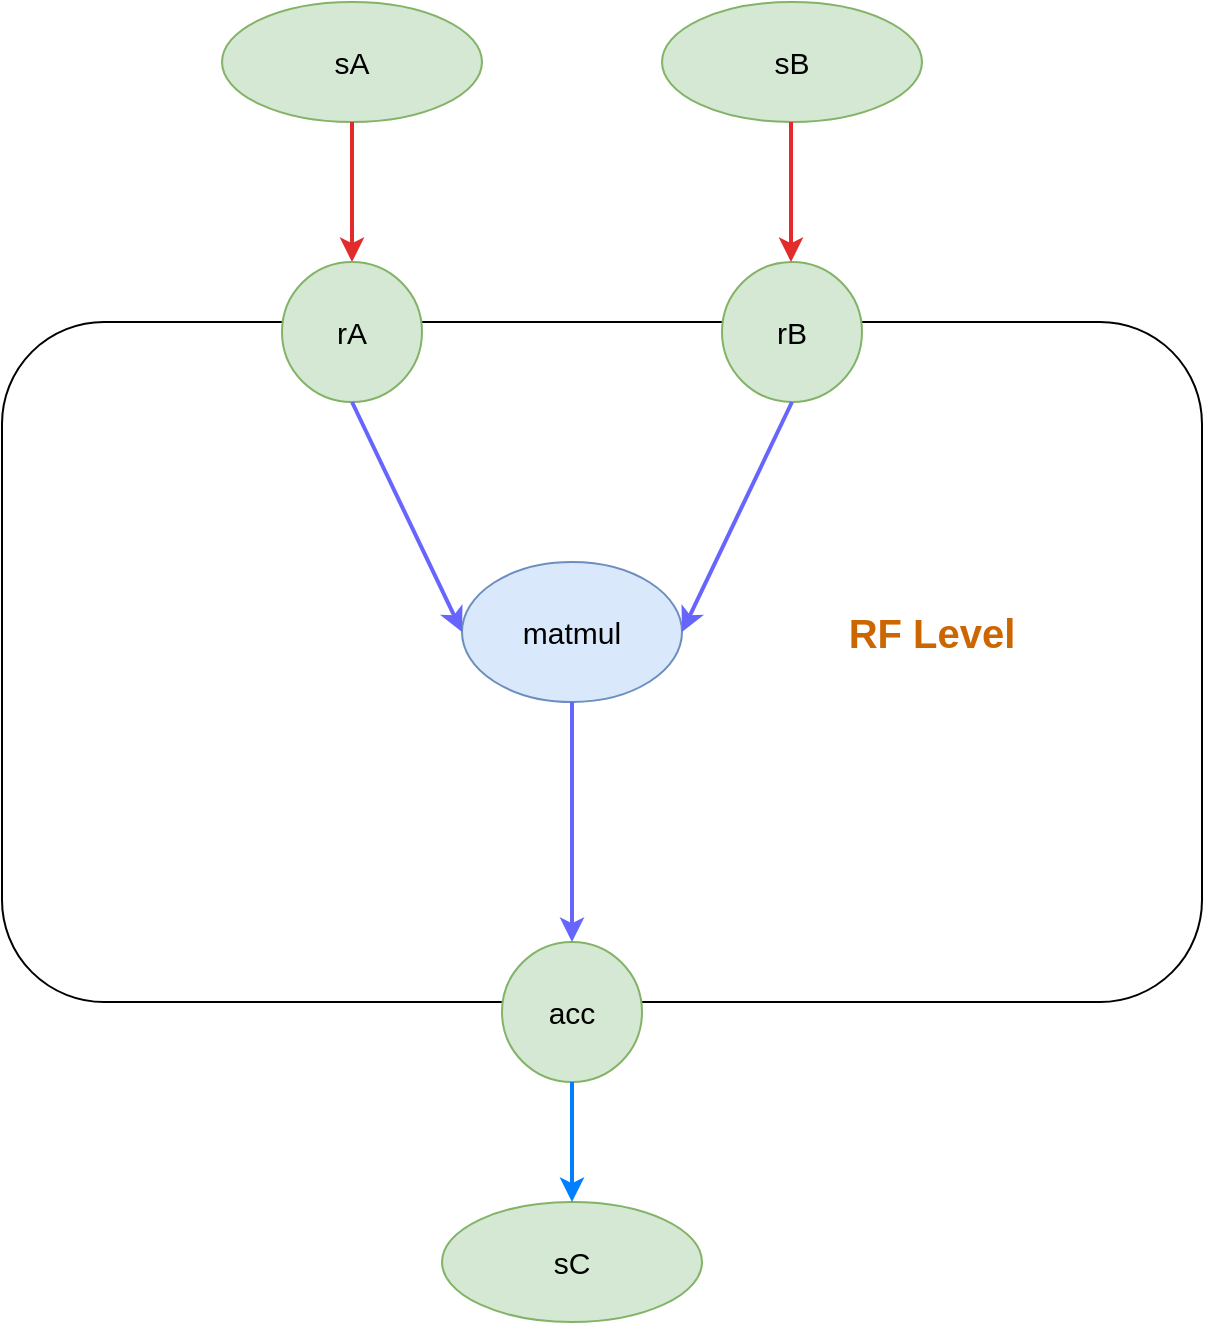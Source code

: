<mxfile version="23.0.2" type="device">
  <diagram name="第 1 页" id="CHUmKa8lcoxoWRzL47iW">
    <mxGraphModel dx="2074" dy="1267" grid="1" gridSize="10" guides="1" tooltips="1" connect="1" arrows="1" fold="1" page="1" pageScale="1" pageWidth="827" pageHeight="1169" math="0" shadow="0">
      <root>
        <mxCell id="0" />
        <mxCell id="1" parent="0" />
        <mxCell id="HKw3VNUUjL-YUd-4L7_A-1" value="&lt;font style=&quot;font-size: 15px;&quot;&gt;sA&lt;/font&gt;" style="shape=ellipse;html=1;dashed=0;whiteSpace=wrap;perimeter=ellipsePerimeter;fillColor=#d5e8d4;strokeColor=#82b366;" vertex="1" parent="1">
          <mxGeometry x="160" y="350" width="130" height="60" as="geometry" />
        </mxCell>
        <mxCell id="HKw3VNUUjL-YUd-4L7_A-3" value="&lt;font style=&quot;font-size: 15px;&quot;&gt;sB&lt;/font&gt;" style="shape=ellipse;html=1;dashed=0;whiteSpace=wrap;perimeter=ellipsePerimeter;fillColor=#d5e8d4;strokeColor=#82b366;" vertex="1" parent="1">
          <mxGeometry x="380" y="350" width="130" height="60" as="geometry" />
        </mxCell>
        <mxCell id="HKw3VNUUjL-YUd-4L7_A-4" value="" style="endArrow=classic;html=1;rounded=0;exitX=0.5;exitY=1;exitDx=0;exitDy=0;entryX=0.5;entryY=0;entryDx=0;entryDy=0;strokeColor=#E22C2C;strokeWidth=2;" edge="1" parent="1" source="HKw3VNUUjL-YUd-4L7_A-1" target="HKw3VNUUjL-YUd-4L7_A-7">
          <mxGeometry width="50" height="50" relative="1" as="geometry">
            <mxPoint x="230" y="500" as="sourcePoint" />
            <mxPoint x="280" y="450" as="targetPoint" />
          </mxGeometry>
        </mxCell>
        <mxCell id="HKw3VNUUjL-YUd-4L7_A-6" value="" style="html=1;dashed=0;whiteSpace=wrap;rounded=1;" vertex="1" parent="1">
          <mxGeometry x="50" y="510" width="600" height="340" as="geometry" />
        </mxCell>
        <mxCell id="HKw3VNUUjL-YUd-4L7_A-7" value="&lt;font style=&quot;font-size: 15px;&quot;&gt;rA&lt;/font&gt;" style="shape=ellipse;html=1;dashed=0;whiteSpace=wrap;aspect=fixed;perimeter=ellipsePerimeter;fillColor=#d5e8d4;strokeColor=#82b366;" vertex="1" parent="1">
          <mxGeometry x="190" y="480" width="70" height="70" as="geometry" />
        </mxCell>
        <mxCell id="HKw3VNUUjL-YUd-4L7_A-8" value="&lt;font style=&quot;font-size: 15px;&quot;&gt;rB&lt;/font&gt;" style="shape=ellipse;html=1;dashed=0;whiteSpace=wrap;aspect=fixed;perimeter=ellipsePerimeter;fillColor=#d5e8d4;strokeColor=#82b366;" vertex="1" parent="1">
          <mxGeometry x="410" y="480" width="70" height="70" as="geometry" />
        </mxCell>
        <mxCell id="HKw3VNUUjL-YUd-4L7_A-9" value="" style="endArrow=classic;html=1;rounded=0;exitX=0.5;exitY=1;exitDx=0;exitDy=0;entryX=0.5;entryY=0;entryDx=0;entryDy=0;strokeColor=#e22c2c;strokeWidth=2;" edge="1" parent="1">
          <mxGeometry width="50" height="50" relative="1" as="geometry">
            <mxPoint x="444.5" y="410" as="sourcePoint" />
            <mxPoint x="444.5" y="480" as="targetPoint" />
          </mxGeometry>
        </mxCell>
        <mxCell id="HKw3VNUUjL-YUd-4L7_A-10" value="&lt;font style=&quot;font-size: 15px;&quot;&gt;matmul&lt;/font&gt;" style="ellipse;whiteSpace=wrap;html=1;fillColor=#dae8fc;strokeColor=#6c8ebf;" vertex="1" parent="1">
          <mxGeometry x="280" y="630" width="110" height="70" as="geometry" />
        </mxCell>
        <mxCell id="HKw3VNUUjL-YUd-4L7_A-12" value="" style="endArrow=classic;html=1;rounded=0;exitX=0.5;exitY=1;exitDx=0;exitDy=0;entryX=0;entryY=0.5;entryDx=0;entryDy=0;strokeWidth=2;strokeColor=#6666FF;" edge="1" parent="1" source="HKw3VNUUjL-YUd-4L7_A-7" target="HKw3VNUUjL-YUd-4L7_A-10">
          <mxGeometry width="50" height="50" relative="1" as="geometry">
            <mxPoint x="310" y="580" as="sourcePoint" />
            <mxPoint x="360" y="530" as="targetPoint" />
          </mxGeometry>
        </mxCell>
        <mxCell id="HKw3VNUUjL-YUd-4L7_A-13" value="" style="endArrow=classic;html=1;rounded=0;exitX=0.5;exitY=1;exitDx=0;exitDy=0;entryX=1;entryY=0.5;entryDx=0;entryDy=0;strokeColor=#6666FF;strokeWidth=2;" edge="1" parent="1" source="HKw3VNUUjL-YUd-4L7_A-8" target="HKw3VNUUjL-YUd-4L7_A-10">
          <mxGeometry width="50" height="50" relative="1" as="geometry">
            <mxPoint x="460" y="640" as="sourcePoint" />
            <mxPoint x="510" y="590" as="targetPoint" />
          </mxGeometry>
        </mxCell>
        <mxCell id="HKw3VNUUjL-YUd-4L7_A-15" value="&lt;span style=&quot;font-size: 15px;&quot;&gt;acc&lt;/span&gt;" style="shape=ellipse;html=1;dashed=0;whiteSpace=wrap;aspect=fixed;perimeter=ellipsePerimeter;fillColor=#d5e8d4;strokeColor=#82b366;" vertex="1" parent="1">
          <mxGeometry x="300" y="820" width="70" height="70" as="geometry" />
        </mxCell>
        <mxCell id="HKw3VNUUjL-YUd-4L7_A-16" value="" style="endArrow=classic;html=1;rounded=0;exitX=0.5;exitY=1;exitDx=0;exitDy=0;entryX=0.5;entryY=0;entryDx=0;entryDy=0;strokeWidth=2;strokeColor=#6666FF;" edge="1" parent="1" source="HKw3VNUUjL-YUd-4L7_A-10" target="HKw3VNUUjL-YUd-4L7_A-15">
          <mxGeometry width="50" height="50" relative="1" as="geometry">
            <mxPoint x="390" y="760" as="sourcePoint" />
            <mxPoint x="440" y="710" as="targetPoint" />
          </mxGeometry>
        </mxCell>
        <mxCell id="HKw3VNUUjL-YUd-4L7_A-17" value="&lt;font style=&quot;font-size: 15px;&quot;&gt;sC&lt;/font&gt;" style="shape=ellipse;html=1;dashed=0;whiteSpace=wrap;perimeter=ellipsePerimeter;fillColor=#d5e8d4;strokeColor=#82b366;" vertex="1" parent="1">
          <mxGeometry x="270" y="950" width="130" height="60" as="geometry" />
        </mxCell>
        <mxCell id="HKw3VNUUjL-YUd-4L7_A-18" value="" style="endArrow=classic;html=1;rounded=0;entryX=0.5;entryY=0;entryDx=0;entryDy=0;strokeWidth=2;strokeColor=#007FFF;fillColor=#b1ddf0;" edge="1" parent="1" target="HKw3VNUUjL-YUd-4L7_A-17">
          <mxGeometry width="50" height="50" relative="1" as="geometry">
            <mxPoint x="335" y="890" as="sourcePoint" />
            <mxPoint x="420" y="860" as="targetPoint" />
          </mxGeometry>
        </mxCell>
        <mxCell id="HKw3VNUUjL-YUd-4L7_A-19" value="&lt;h1&gt;&lt;font color=&quot;#cc6600&quot; size=&quot;1&quot; style=&quot;&quot;&gt;&lt;b style=&quot;font-size: 20px;&quot;&gt;RF Level&lt;/b&gt;&lt;/font&gt;&lt;/h1&gt;" style="text;html=1;strokeColor=none;fillColor=none;align=center;verticalAlign=middle;whiteSpace=wrap;rounded=0;" vertex="1" parent="1">
          <mxGeometry x="440" y="620" width="150" height="90" as="geometry" />
        </mxCell>
      </root>
    </mxGraphModel>
  </diagram>
</mxfile>
